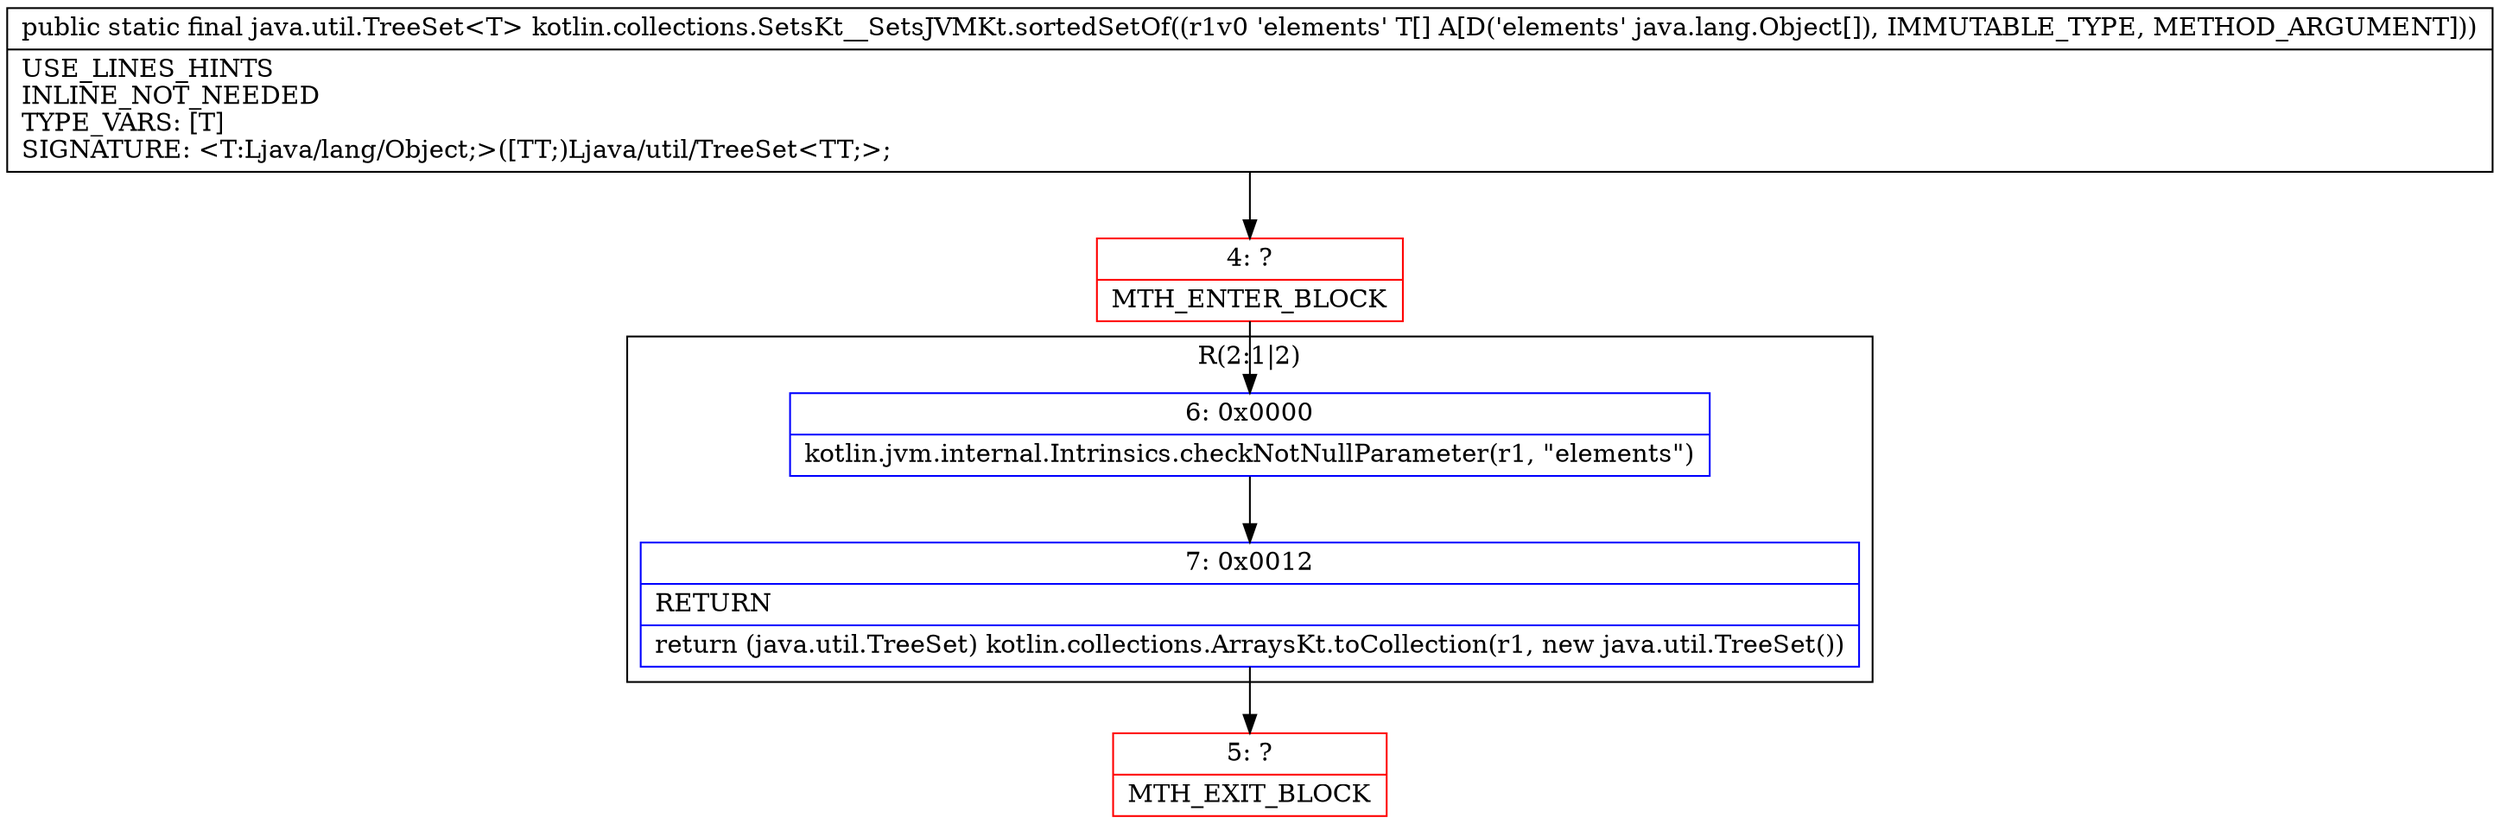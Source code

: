 digraph "CFG forkotlin.collections.SetsKt__SetsJVMKt.sortedSetOf([Ljava\/lang\/Object;)Ljava\/util\/TreeSet;" {
subgraph cluster_Region_917804877 {
label = "R(2:1|2)";
node [shape=record,color=blue];
Node_6 [shape=record,label="{6\:\ 0x0000|kotlin.jvm.internal.Intrinsics.checkNotNullParameter(r1, \"elements\")\l}"];
Node_7 [shape=record,label="{7\:\ 0x0012|RETURN\l|return (java.util.TreeSet) kotlin.collections.ArraysKt.toCollection(r1, new java.util.TreeSet())\l}"];
}
Node_4 [shape=record,color=red,label="{4\:\ ?|MTH_ENTER_BLOCK\l}"];
Node_5 [shape=record,color=red,label="{5\:\ ?|MTH_EXIT_BLOCK\l}"];
MethodNode[shape=record,label="{public static final java.util.TreeSet\<T\> kotlin.collections.SetsKt__SetsJVMKt.sortedSetOf((r1v0 'elements' T[] A[D('elements' java.lang.Object[]), IMMUTABLE_TYPE, METHOD_ARGUMENT]))  | USE_LINES_HINTS\lINLINE_NOT_NEEDED\lTYPE_VARS: [T]\lSIGNATURE: \<T:Ljava\/lang\/Object;\>([TT;)Ljava\/util\/TreeSet\<TT;\>;\l}"];
MethodNode -> Node_4;Node_6 -> Node_7;
Node_7 -> Node_5;
Node_4 -> Node_6;
}

